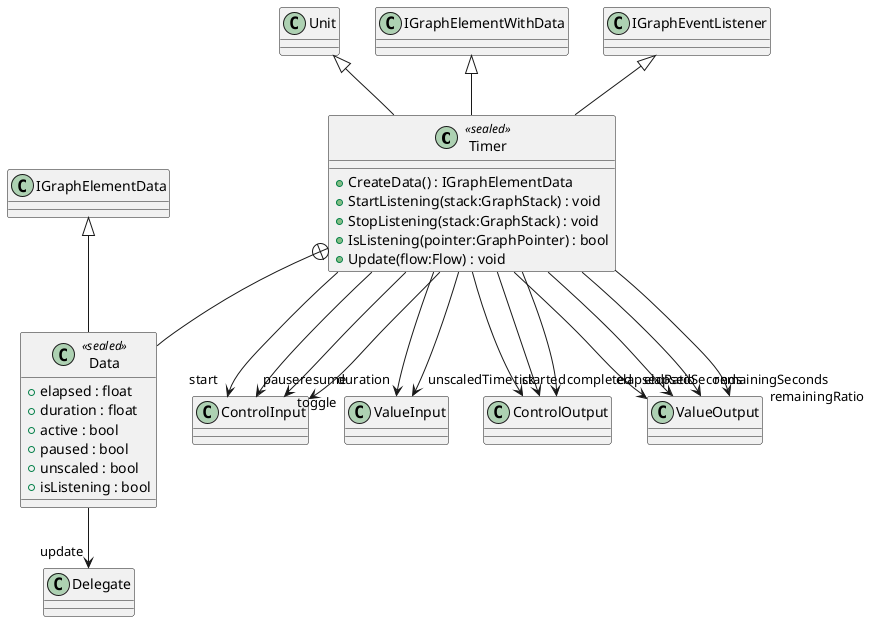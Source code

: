 @startuml
class Timer <<sealed>> {
    + CreateData() : IGraphElementData
    + StartListening(stack:GraphStack) : void
    + StopListening(stack:GraphStack) : void
    + IsListening(pointer:GraphPointer) : bool
    + Update(flow:Flow) : void
}
class Data <<sealed>> {
    + elapsed : float
    + duration : float
    + active : bool
    + paused : bool
    + unscaled : bool
    + isListening : bool
}
Unit <|-- Timer
IGraphElementWithData <|-- Timer
IGraphEventListener <|-- Timer
Timer --> "start" ControlInput
Timer --> "pause" ControlInput
Timer --> "resume" ControlInput
Timer --> "toggle" ControlInput
Timer --> "duration" ValueInput
Timer --> "unscaledTime" ValueInput
Timer --> "started" ControlOutput
Timer --> "tick" ControlOutput
Timer --> "completed" ControlOutput
Timer --> "elapsedSeconds" ValueOutput
Timer --> "elapsedRatio" ValueOutput
Timer --> "remainingSeconds" ValueOutput
Timer --> "remainingRatio" ValueOutput
Timer +-- Data
IGraphElementData <|-- Data
Data --> "update" Delegate
@enduml

